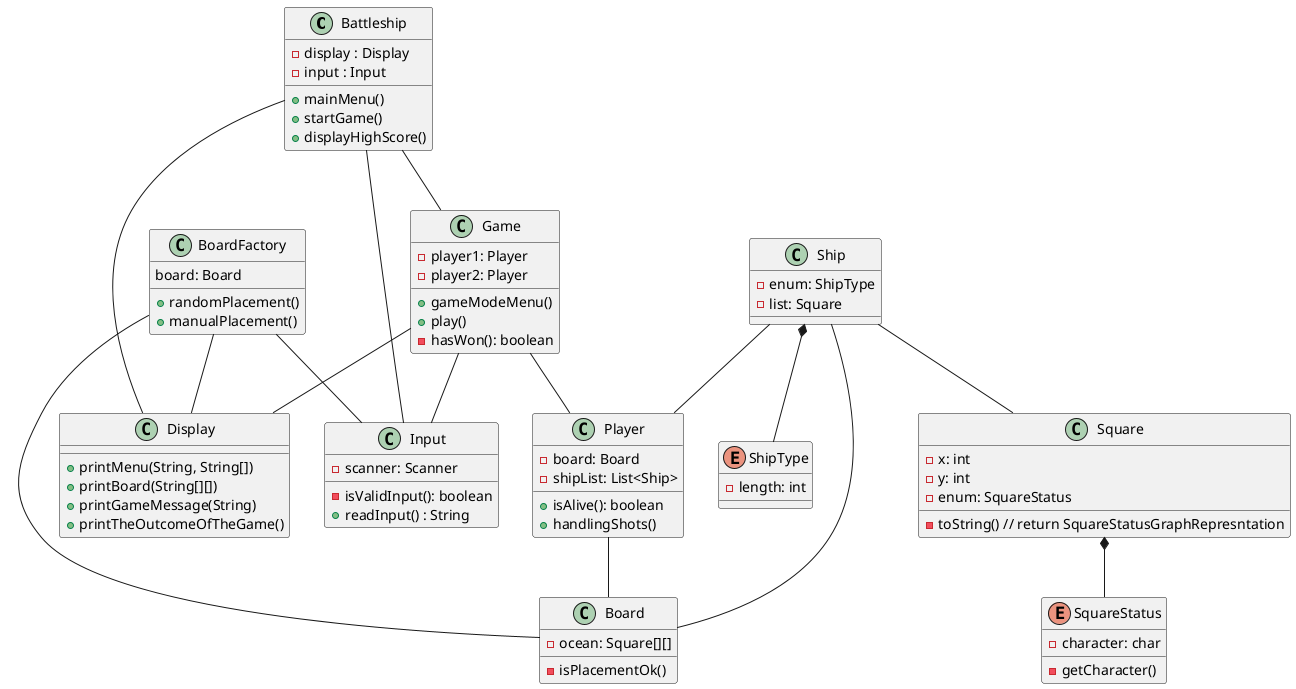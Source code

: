 @startuml

Battleship -- Display
Battleship -- Input
Battleship -- Game
class Battleship{
- display : Display
- input : Input
+ mainMenu()
+ startGame()
+ displayHighScore()
}

class Display{
+ printMenu(String, String[])
+ printBoard(String[][])
+ printGameMessage(String)
+ printTheOutcomeOfTheGame()
}

class Input{
- scanner: Scanner
- isValidInput(): boolean
+ readInput() : String
}

Game -- Input
Game -- Display
Game -- Player
class Game{
- player1: Player
- player2: Player
+ gameModeMenu()
+ play()
- hasWon(): boolean
}
Player -- Board
class Player{
- board: Board
- shipList: List<Ship>
+ isAlive(): boolean
+ handlingShots()
}

BoardFactory -- Board
BoardFactory -- Input
BoardFactory -- Display
class BoardFactory{
board: Board
+ randomPlacement()
+ manualPlacement()
}

class Board{
- ocean: Square[][]
- isPlacementOk()
}

Ship -- Player
Ship -- Board
Ship -- Square
Ship *-- ShipType
class Ship{
- enum: ShipType
- list: Square
}

enum ShipType{
- length: int
}
Square *-- SquareStatus
class Square{
- x: int
- y: int
- enum: SquareStatus
- toString() // return SquareStatusGraphRepresntation
}

enum SquareStatus{
- character: char
- getCharacter()
}


@enduml